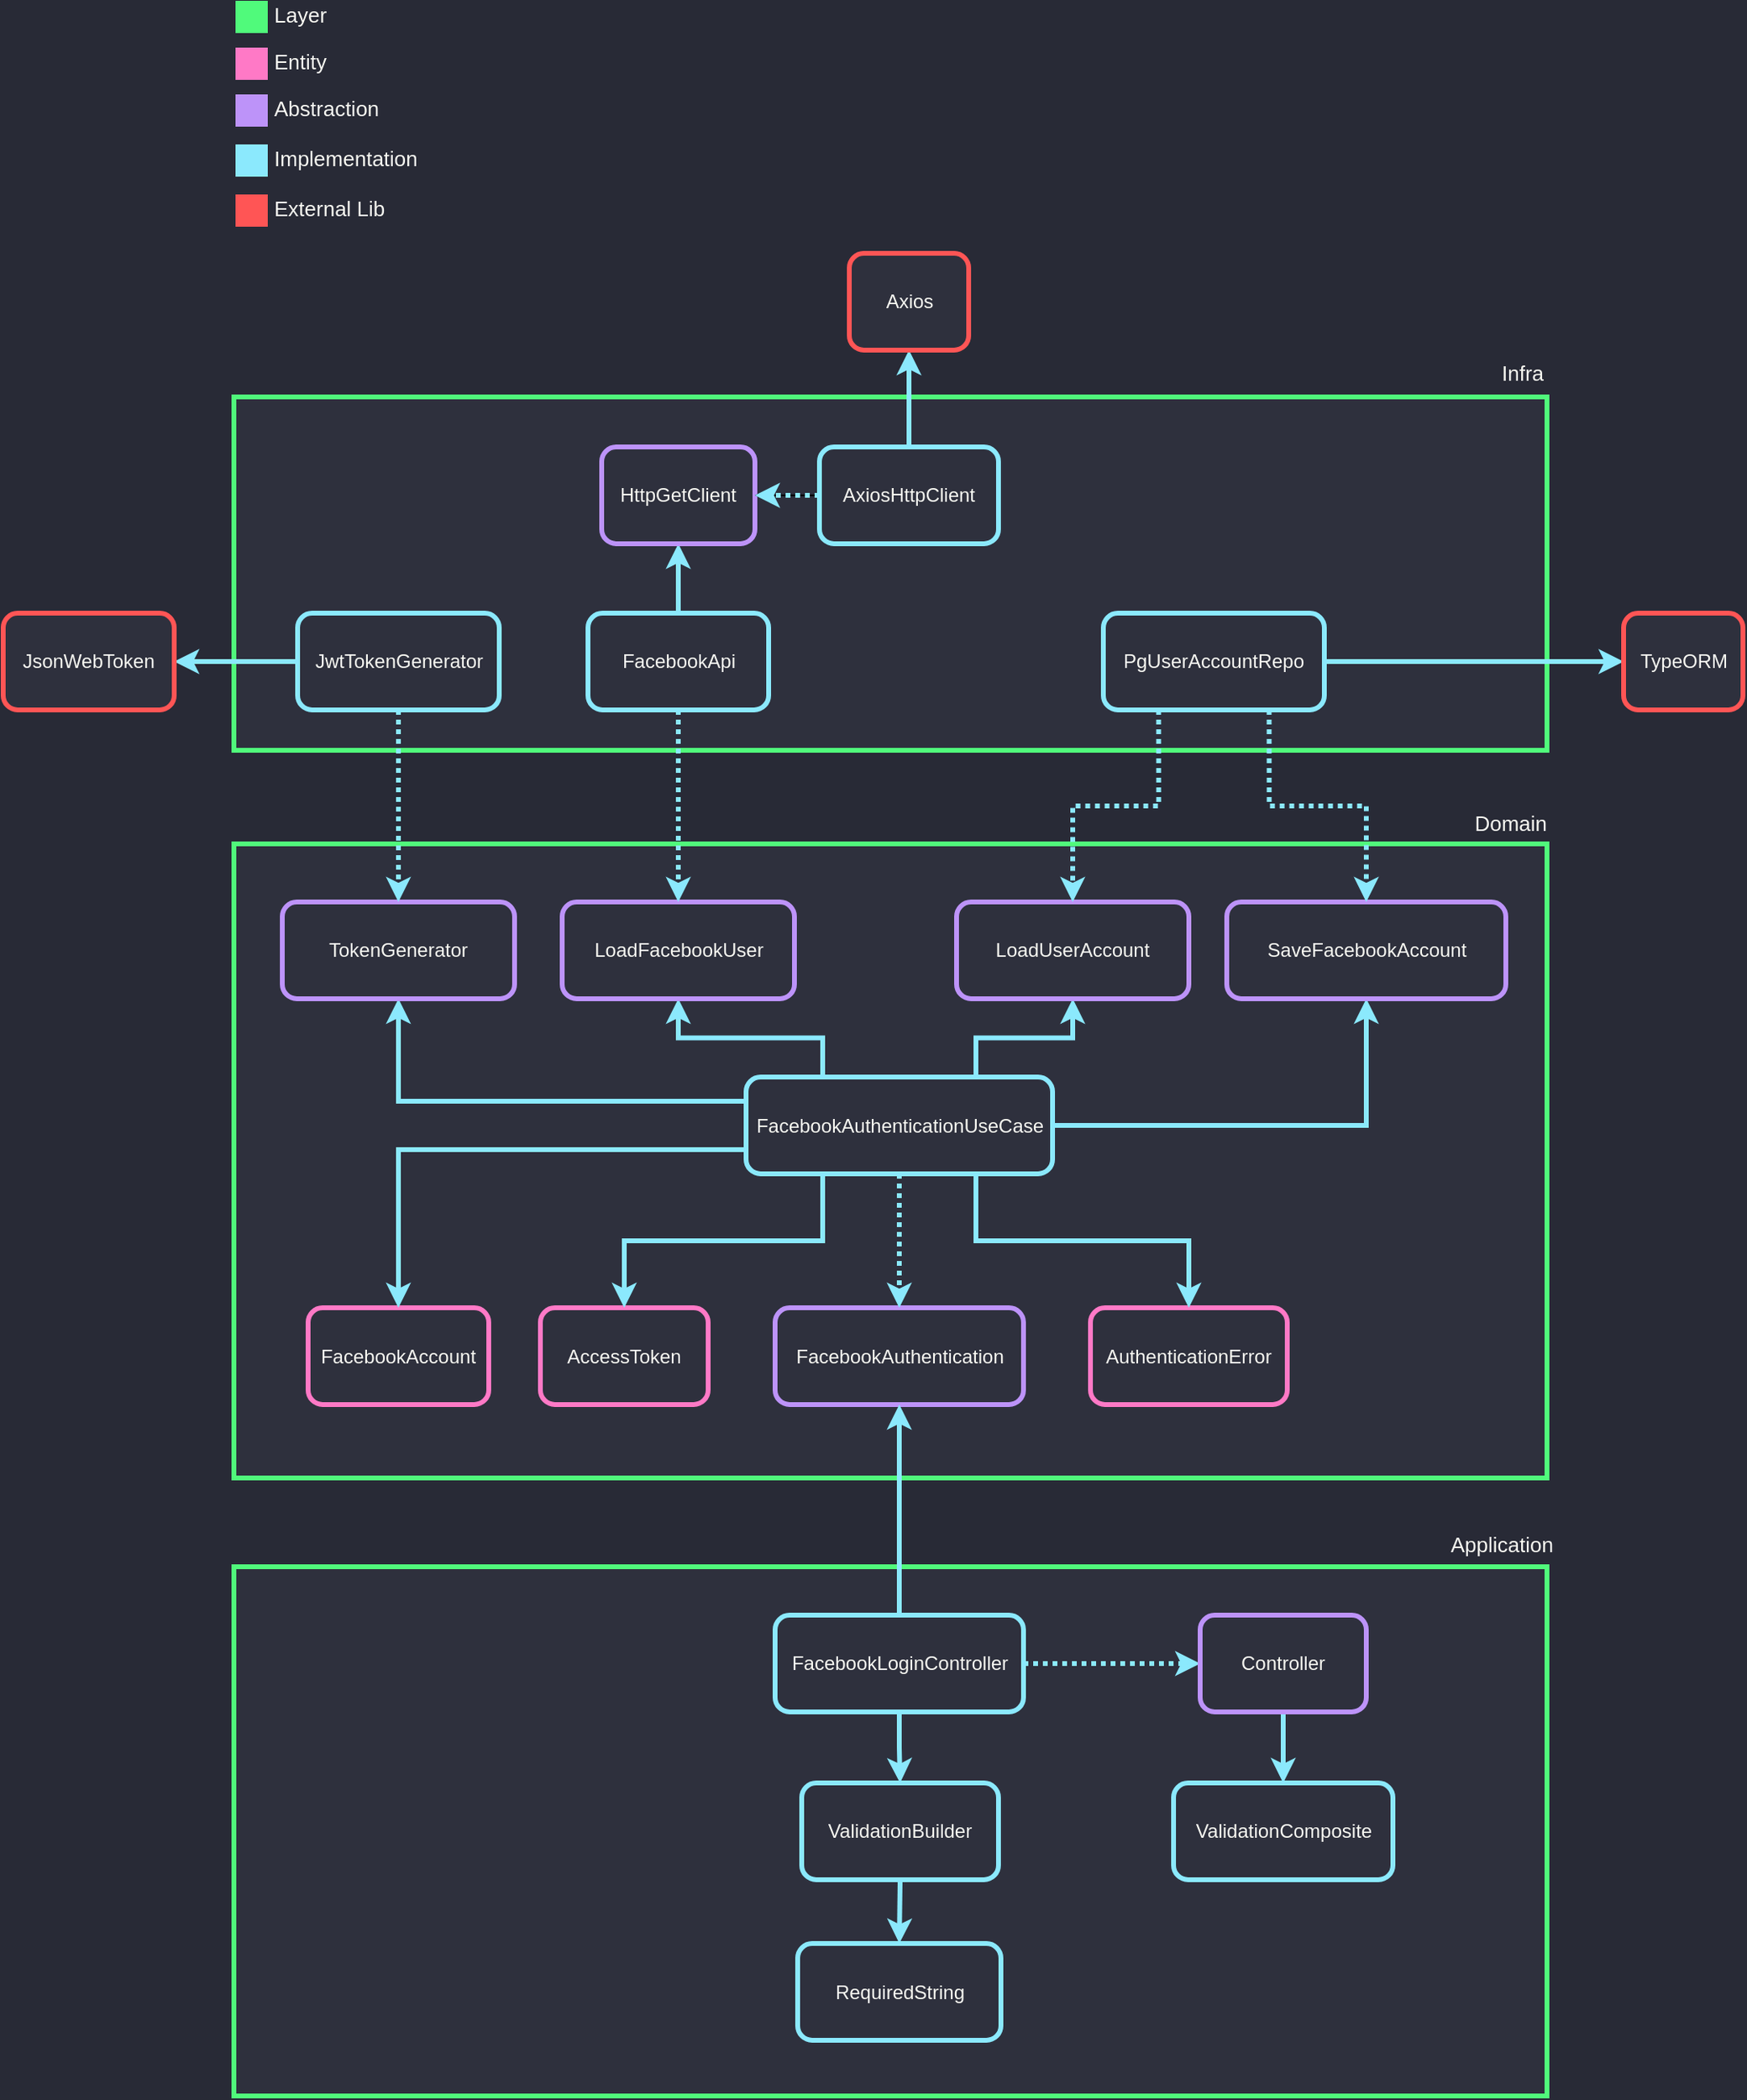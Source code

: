 <mxfile pages="1">
    <diagram id="xk0LYboaFIT9QmwzVqD-" name="Page-1">
        <mxGraphModel dx="1886" dy="1173" grid="0" gridSize="10" guides="1" tooltips="1" connect="1" arrows="1" fold="1" page="0" pageScale="1" pageWidth="827" pageHeight="1169" background="#282A36" math="0" shadow="0">
            <root>
                <mxCell id="0"/>
                <mxCell id="1" parent="0"/>
                <mxCell id="18" style="edgeStyle=orthogonalEdgeStyle;rounded=0;orthogonalLoop=1;jettySize=auto;html=1;exitX=0;exitY=0.5;exitDx=0;exitDy=0;entryX=1;entryY=0.5;entryDx=0;entryDy=0;fontSize=13;fontColor=#F8F8F2;strokeWidth=2;strokeColor=#BD93F9;" parent="1" source="20" target="22" edge="1">
                    <mxGeometry relative="1" as="geometry"/>
                </mxCell>
                <mxCell id="19" style="edgeStyle=orthogonalEdgeStyle;rounded=0;orthogonalLoop=1;jettySize=auto;html=1;exitX=1;exitY=0.5;exitDx=0;exitDy=0;entryX=0;entryY=0.5;entryDx=0;entryDy=0;strokeColor=#BD93F9;strokeWidth=2;fontSize=13;fontColor=#F8F8F2;" parent="1" source="20" target="23" edge="1">
                    <mxGeometry relative="1" as="geometry"/>
                </mxCell>
                <mxCell id="20" value="FacebookAuthentication" style="rounded=1;whiteSpace=wrap;html=1;strokeColor=#BD93F9;fillColor=#2E303D;strokeWidth=3;fontColor=#F8F8F2;" parent="1" vertex="1">
                    <mxGeometry x="-59.5" y="471.5" width="154" height="60" as="geometry"/>
                </mxCell>
                <mxCell id="22" value="AccessToken" style="rounded=1;whiteSpace=wrap;html=1;strokeColor=#FF79C6;fillColor=#2E303D;strokeWidth=3;fontColor=#F8F8F2;" parent="1" vertex="1">
                    <mxGeometry x="-205" y="471.5" width="104" height="60" as="geometry"/>
                </mxCell>
                <mxCell id="23" value="AuthenticationError" style="rounded=1;whiteSpace=wrap;html=1;strokeColor=#FF79C6;fillColor=#2E303D;strokeWidth=3;fontColor=#F8F8F2;" parent="1" vertex="1">
                    <mxGeometry x="136" y="471.5" width="122" height="60" as="geometry"/>
                </mxCell>
                <mxCell id="42" value="UserAccount" style="rounded=1;whiteSpace=wrap;html=1;strokeColor=#FF79C6;fillColor=#2E303D;strokeWidth=3;fontColor=#F8F8F2;" parent="1" vertex="1">
                    <mxGeometry x="-350.5" y="471.5" width="104" height="60" as="geometry"/>
                </mxCell>
                <mxCell id="69" value="" style="rounded=0;whiteSpace=wrap;html=1;strokeColor=none;strokeWidth=3;fillColor=#FF79C6;fontSize=13;fontColor=#F8F8F2;align=right;" parent="1" vertex="1">
                    <mxGeometry x="-394" y="-136.5" width="20" height="20" as="geometry"/>
                </mxCell>
                <mxCell id="70" value="Entity" style="text;html=1;resizable=0;points=[];autosize=1;align=left;verticalAlign=middle;spacingTop=-4;fontSize=13;fontColor=#F8F8F2;" parent="1" vertex="1">
                    <mxGeometry x="-372" y="-137.5" width="51" height="22" as="geometry"/>
                </mxCell>
                <mxCell id="71" value="" style="rounded=0;whiteSpace=wrap;html=1;strokeColor=none;strokeWidth=3;fillColor=#BD93F9;fontSize=13;fontColor=#F8F8F2;align=right;" parent="1" vertex="1">
                    <mxGeometry x="-394" y="-107.5" width="20" height="20" as="geometry"/>
                </mxCell>
                <mxCell id="72" value="Abstraction" style="text;html=1;resizable=0;points=[];autosize=1;align=left;verticalAlign=middle;spacingTop=-4;fontSize=13;fontColor=#F8F8F2;" parent="1" vertex="1">
                    <mxGeometry x="-372" y="-105.5" width="75" height="16" as="geometry"/>
                </mxCell>
                <mxCell id="73" value="" style="rounded=0;whiteSpace=wrap;html=1;strokeColor=none;strokeWidth=3;fillColor=#8BE9FD;fontSize=13;fontColor=#F8F8F2;align=right;" parent="1" vertex="1">
                    <mxGeometry x="-394" y="-76.5" width="20" height="20" as="geometry"/>
                </mxCell>
                <mxCell id="74" value="Implementation" style="text;html=1;resizable=0;points=[];autosize=1;align=left;verticalAlign=middle;spacingTop=-4;fontSize=13;fontColor=#F8F8F2;" parent="1" vertex="1">
                    <mxGeometry x="-372" y="-74.5" width="99" height="16" as="geometry"/>
                </mxCell>
                <mxCell id="75" value="" style="rounded=0;whiteSpace=wrap;html=1;strokeColor=none;strokeWidth=3;fillColor=#50FA7B;fontSize=13;fontColor=#F8F8F2;align=right;" parent="1" vertex="1">
                    <mxGeometry x="-394" y="-165.5" width="20" height="20" as="geometry"/>
                </mxCell>
                <mxCell id="76" value="Layer" style="text;html=1;resizable=0;points=[];autosize=1;align=left;verticalAlign=middle;spacingTop=-4;fontSize=13;fontColor=#F8F8F2;" parent="1" vertex="1">
                    <mxGeometry x="-372" y="-163.5" width="43" height="16" as="geometry"/>
                </mxCell>
                <mxCell id="77" value="" style="rounded=0;whiteSpace=wrap;html=1;strokeColor=#50FA7B;strokeWidth=3;fillColor=#2E303D;fontColor=#F8F8F2;" parent="1" vertex="1">
                    <mxGeometry x="-395" y="357" width="814" height="393" as="geometry"/>
                </mxCell>
                <mxCell id="135" style="edgeStyle=orthogonalEdgeStyle;rounded=0;orthogonalLoop=1;jettySize=auto;html=1;exitX=0;exitY=0.25;exitDx=0;exitDy=0;entryX=0.5;entryY=1;entryDx=0;entryDy=0;strokeColor=#8BE9FD;strokeWidth=3;" parent="1" source="80" target="134" edge="1">
                    <mxGeometry relative="1" as="geometry"/>
                </mxCell>
                <mxCell id="136" style="edgeStyle=orthogonalEdgeStyle;rounded=0;orthogonalLoop=1;jettySize=auto;html=1;exitX=0.25;exitY=0;exitDx=0;exitDy=0;entryX=0.5;entryY=1;entryDx=0;entryDy=0;strokeColor=#8BE9FD;strokeWidth=3;" parent="1" source="80" target="131" edge="1">
                    <mxGeometry relative="1" as="geometry"/>
                </mxCell>
                <mxCell id="137" style="edgeStyle=orthogonalEdgeStyle;rounded=0;orthogonalLoop=1;jettySize=auto;html=1;exitX=0.75;exitY=0;exitDx=0;exitDy=0;entryX=0.5;entryY=1;entryDx=0;entryDy=0;strokeColor=#8BE9FD;strokeWidth=3;" parent="1" source="80" target="132" edge="1">
                    <mxGeometry relative="1" as="geometry"/>
                </mxCell>
                <mxCell id="138" style="edgeStyle=orthogonalEdgeStyle;rounded=0;orthogonalLoop=1;jettySize=auto;html=1;exitX=1;exitY=0.5;exitDx=0;exitDy=0;entryX=0.5;entryY=1;entryDx=0;entryDy=0;strokeColor=#8BE9FD;strokeWidth=3;" parent="1" source="80" target="133" edge="1">
                    <mxGeometry relative="1" as="geometry"/>
                </mxCell>
                <mxCell id="80" value="FacebookAuthenticationUseCase" style="rounded=1;whiteSpace=wrap;html=1;strokeColor=#8BE9FD;fillColor=#2E303D;strokeWidth=3;fontColor=#F8F8F2;" parent="1" vertex="1">
                    <mxGeometry x="-77.5" y="501.5" width="190" height="60" as="geometry"/>
                </mxCell>
                <mxCell id="113" value="" style="rounded=0;whiteSpace=wrap;html=1;strokeColor=none;strokeWidth=3;fillColor=#FF5555;fontSize=13;fontColor=#F8F8F2;align=right;" parent="1" vertex="1">
                    <mxGeometry x="-394" y="-45.5" width="20" height="20" as="geometry"/>
                </mxCell>
                <mxCell id="114" value="External Lib" style="text;html=1;resizable=0;points=[];autosize=1;align=left;verticalAlign=middle;spacingTop=-4;fontSize=13;fontColor=#F8F8F2;" parent="1" vertex="1">
                    <mxGeometry x="-372" y="-43.5" width="79" height="16" as="geometry"/>
                </mxCell>
                <mxCell id="121" value="AuthenticationError" style="rounded=1;whiteSpace=wrap;html=1;strokeColor=#FF79C6;fillColor=#2E303D;strokeWidth=3;fontColor=#F8F8F2;" parent="1" vertex="1">
                    <mxGeometry x="136" y="644.5" width="122" height="60" as="geometry"/>
                </mxCell>
                <mxCell id="126" value="FacebookAuthentication" style="rounded=1;whiteSpace=wrap;html=1;strokeColor=#BD93F9;fillColor=#2E303D;strokeWidth=3;fontColor=#F8F8F2;" parent="1" vertex="1">
                    <mxGeometry x="-59.5" y="644.5" width="154" height="60" as="geometry"/>
                </mxCell>
                <mxCell id="128" value="AccessToken" style="rounded=1;whiteSpace=wrap;html=1;strokeColor=#FF79C6;fillColor=#2E303D;strokeWidth=3;fontColor=#F8F8F2;" parent="1" vertex="1">
                    <mxGeometry x="-205" y="644.5" width="104" height="60" as="geometry"/>
                </mxCell>
                <mxCell id="130" style="edgeStyle=orthogonalEdgeStyle;rounded=0;orthogonalLoop=1;jettySize=auto;html=1;exitX=0.5;exitY=1;exitDx=0;exitDy=0;entryX=0.5;entryY=0;entryDx=0;entryDy=0;strokeWidth=3;strokeColor=#8BE9FD;dashed=1;dashPattern=1 1;" parent="1" source="80" target="126" edge="1">
                    <mxGeometry relative="1" as="geometry"/>
                </mxCell>
                <mxCell id="131" value="LoadFacebookUser" style="rounded=1;whiteSpace=wrap;html=1;strokeColor=#BD93F9;fillColor=#2E303D;strokeWidth=3;fontColor=#F8F8F2;" parent="1" vertex="1">
                    <mxGeometry x="-191.5" y="393" width="144" height="60" as="geometry"/>
                </mxCell>
                <mxCell id="132" value="LoadUserAccount" style="rounded=1;whiteSpace=wrap;html=1;strokeColor=#BD93F9;fillColor=#2E303D;strokeWidth=3;fontColor=#F8F8F2;" parent="1" vertex="1">
                    <mxGeometry x="53" y="393" width="144" height="60" as="geometry"/>
                </mxCell>
                <mxCell id="133" value="SaveFacebookAccount" style="rounded=1;whiteSpace=wrap;html=1;strokeColor=#BD93F9;fillColor=#2E303D;strokeWidth=3;fontColor=#F8F8F2;" parent="1" vertex="1">
                    <mxGeometry x="220.5" y="393" width="173" height="60" as="geometry"/>
                </mxCell>
                <mxCell id="134" value="TokenGenerator" style="rounded=1;whiteSpace=wrap;html=1;strokeColor=#BD93F9;fillColor=#2E303D;strokeWidth=3;fontColor=#F8F8F2;" parent="1" vertex="1">
                    <mxGeometry x="-365" y="393" width="144" height="60" as="geometry"/>
                </mxCell>
                <mxCell id="139" style="edgeStyle=orthogonalEdgeStyle;rounded=0;orthogonalLoop=1;jettySize=auto;html=1;exitX=0.25;exitY=1;exitDx=0;exitDy=0;entryX=0.5;entryY=0;entryDx=0;entryDy=0;strokeColor=#8BE9FD;strokeWidth=3;" parent="1" source="80" target="128" edge="1">
                    <mxGeometry relative="1" as="geometry"/>
                </mxCell>
                <mxCell id="140" style="edgeStyle=orthogonalEdgeStyle;rounded=0;orthogonalLoop=1;jettySize=auto;html=1;exitX=0.75;exitY=1;exitDx=0;exitDy=0;strokeColor=#8BE9FD;strokeWidth=3;entryX=0.5;entryY=0;entryDx=0;entryDy=0;" parent="1" source="80" target="121" edge="1">
                    <mxGeometry relative="1" as="geometry">
                        <mxPoint x="197" y="645" as="targetPoint"/>
                    </mxGeometry>
                </mxCell>
                <mxCell id="141" value="FacebookAccount" style="rounded=1;whiteSpace=wrap;html=1;strokeColor=#FF79C6;fillColor=#2E303D;strokeWidth=3;fontColor=#F8F8F2;" parent="1" vertex="1">
                    <mxGeometry x="-349" y="644.5" width="112" height="60" as="geometry"/>
                </mxCell>
                <mxCell id="142" style="edgeStyle=orthogonalEdgeStyle;rounded=0;orthogonalLoop=1;jettySize=auto;html=1;exitX=0;exitY=0.75;exitDx=0;exitDy=0;entryX=0.5;entryY=0;entryDx=0;entryDy=0;strokeColor=#8BE9FD;strokeWidth=3;" parent="1" source="80" target="141" edge="1">
                    <mxGeometry relative="1" as="geometry"/>
                </mxCell>
                <mxCell id="143" value="Domain" style="text;html=1;resizable=0;points=[];autosize=1;align=right;verticalAlign=bottom;spacingTop=-4;fontColor=#F8F8F2;fontSize=13;" parent="1" vertex="1">
                    <mxGeometry x="366" y="338.5" width="54" height="16" as="geometry"/>
                </mxCell>
                <mxCell id="144" value="" style="rounded=0;whiteSpace=wrap;html=1;strokeColor=#50FA7B;strokeWidth=3;fillColor=#2E303D;fontColor=#F8F8F2;" parent="1" vertex="1">
                    <mxGeometry x="-395" y="80" width="814" height="219" as="geometry"/>
                </mxCell>
                <mxCell id="148" value="Infra" style="text;html=1;resizable=0;points=[];autosize=1;align=right;verticalAlign=bottom;spacingTop=-4;fontColor=#F8F8F2;fontSize=13;" parent="1" vertex="1">
                    <mxGeometry x="382" y="59.5" width="36" height="16" as="geometry"/>
                </mxCell>
                <mxCell id="153" style="edgeStyle=orthogonalEdgeStyle;rounded=0;orthogonalLoop=1;jettySize=auto;html=1;exitX=0;exitY=0.5;exitDx=0;exitDy=0;entryX=1;entryY=0.5;entryDx=0;entryDy=0;fontSize=13;fontColor=#F8F8F2;strokeWidth=2;strokeColor=#BD93F9;" parent="1" edge="1">
                    <mxGeometry relative="1" as="geometry">
                        <mxPoint x="-102" y="213" as="targetPoint"/>
                    </mxGeometry>
                </mxCell>
                <mxCell id="154" style="edgeStyle=orthogonalEdgeStyle;rounded=0;orthogonalLoop=1;jettySize=auto;html=1;exitX=1;exitY=0.5;exitDx=0;exitDy=0;entryX=0;entryY=0.5;entryDx=0;entryDy=0;strokeColor=#BD93F9;strokeWidth=2;fontSize=13;fontColor=#F8F8F2;" parent="1" edge="1">
                    <mxGeometry relative="1" as="geometry">
                        <mxPoint x="94" y="213" as="sourcePoint"/>
                    </mxGeometry>
                </mxCell>
                <mxCell id="160" style="edgeStyle=orthogonalEdgeStyle;rounded=0;orthogonalLoop=1;jettySize=auto;html=1;exitX=0.5;exitY=1;exitDx=0;exitDy=0;entryX=0.5;entryY=0;entryDx=0;entryDy=0;dashed=1;dashPattern=1 1;strokeColor=#8BE9FD;strokeWidth=3;" parent="1" source="159" target="131" edge="1">
                    <mxGeometry relative="1" as="geometry"/>
                </mxCell>
                <mxCell id="162" style="edgeStyle=orthogonalEdgeStyle;rounded=0;orthogonalLoop=1;jettySize=auto;html=1;exitX=0.5;exitY=0;exitDx=0;exitDy=0;entryX=0.5;entryY=1;entryDx=0;entryDy=0;strokeColor=#8BE9FD;strokeWidth=3;" parent="1" source="159" target="161" edge="1">
                    <mxGeometry relative="1" as="geometry"/>
                </mxCell>
                <mxCell id="159" value="FacebookApi" style="rounded=1;whiteSpace=wrap;html=1;strokeColor=#8BE9FD;fillColor=#2E303D;strokeWidth=3;fontColor=#F8F8F2;" parent="1" vertex="1">
                    <mxGeometry x="-175.5" y="214" width="112" height="60" as="geometry"/>
                </mxCell>
                <mxCell id="161" value="HttpGetClient" style="rounded=1;whiteSpace=wrap;html=1;strokeColor=#BD93F9;fillColor=#2E303D;strokeWidth=3;fontColor=#F8F8F2;" parent="1" vertex="1">
                    <mxGeometry x="-167" y="111" width="95" height="60" as="geometry"/>
                </mxCell>
                <mxCell id="165" style="edgeStyle=orthogonalEdgeStyle;rounded=0;orthogonalLoop=1;jettySize=auto;html=1;exitX=0;exitY=0.5;exitDx=0;exitDy=0;entryX=1;entryY=0.5;entryDx=0;entryDy=0;" parent="1" source="163" target="161" edge="1">
                    <mxGeometry relative="1" as="geometry"/>
                </mxCell>
                <mxCell id="166" value="" style="edgeStyle=orthogonalEdgeStyle;rounded=0;orthogonalLoop=1;jettySize=auto;html=1;dashed=1;dashPattern=1 1;strokeColor=#8BE9FD;strokeWidth=3;" parent="1" source="163" target="161" edge="1">
                    <mxGeometry relative="1" as="geometry"/>
                </mxCell>
                <mxCell id="167" style="edgeStyle=orthogonalEdgeStyle;rounded=0;orthogonalLoop=1;jettySize=auto;html=1;exitX=0.5;exitY=0;exitDx=0;exitDy=0;entryX=0.5;entryY=1;entryDx=0;entryDy=0;strokeColor=#8BE9FD;strokeWidth=3;" parent="1" source="163" target="164" edge="1">
                    <mxGeometry relative="1" as="geometry"/>
                </mxCell>
                <mxCell id="163" value="AxiosHttpClient" style="rounded=1;whiteSpace=wrap;html=1;strokeColor=#8BE9FD;fillColor=#2E303D;strokeWidth=3;fontColor=#F8F8F2;" parent="1" vertex="1">
                    <mxGeometry x="-32" y="111" width="111" height="60" as="geometry"/>
                </mxCell>
                <mxCell id="164" value="Axios" style="rounded=1;whiteSpace=wrap;html=1;strokeColor=#FF5555;fillColor=#2E303D;strokeWidth=3;fontColor=#F8F8F2;" parent="1" vertex="1">
                    <mxGeometry x="-13.5" y="-9" width="74" height="60" as="geometry"/>
                </mxCell>
                <mxCell id="169" style="edgeStyle=orthogonalEdgeStyle;rounded=0;orthogonalLoop=1;jettySize=auto;html=1;exitX=0.5;exitY=1;exitDx=0;exitDy=0;entryX=0.5;entryY=0;entryDx=0;entryDy=0;dashed=1;dashPattern=1 1;strokeColor=#8BE9FD;strokeWidth=3;" parent="1" source="168" target="134" edge="1">
                    <mxGeometry relative="1" as="geometry"/>
                </mxCell>
                <mxCell id="171" style="edgeStyle=orthogonalEdgeStyle;rounded=0;orthogonalLoop=1;jettySize=auto;html=1;exitX=0;exitY=0.5;exitDx=0;exitDy=0;entryX=1;entryY=0.5;entryDx=0;entryDy=0;strokeColor=#8BE9FD;strokeWidth=3;" parent="1" source="168" target="170" edge="1">
                    <mxGeometry relative="1" as="geometry"/>
                </mxCell>
                <mxCell id="168" value="JwtTokenGenerator" style="rounded=1;whiteSpace=wrap;html=1;strokeColor=#8BE9FD;fillColor=#2E303D;strokeWidth=3;fontColor=#F8F8F2;" parent="1" vertex="1">
                    <mxGeometry x="-355.5" y="214" width="125" height="60" as="geometry"/>
                </mxCell>
                <mxCell id="170" value="JsonWebToken" style="rounded=1;whiteSpace=wrap;html=1;strokeColor=#FF5555;fillColor=#2E303D;strokeWidth=3;fontColor=#F8F8F2;" parent="1" vertex="1">
                    <mxGeometry x="-538" y="214" width="106" height="60" as="geometry"/>
                </mxCell>
                <mxCell id="173" style="edgeStyle=orthogonalEdgeStyle;rounded=0;orthogonalLoop=1;jettySize=auto;html=1;exitX=0.25;exitY=1;exitDx=0;exitDy=0;entryX=0.5;entryY=0;entryDx=0;entryDy=0;dashed=1;dashPattern=1 1;strokeColor=#8BE9FD;strokeWidth=3;" parent="1" source="172" target="132" edge="1">
                    <mxGeometry relative="1" as="geometry"/>
                </mxCell>
                <mxCell id="174" style="edgeStyle=orthogonalEdgeStyle;rounded=0;orthogonalLoop=1;jettySize=auto;html=1;exitX=0.75;exitY=1;exitDx=0;exitDy=0;entryX=0.5;entryY=0;entryDx=0;entryDy=0;dashed=1;dashPattern=1 1;strokeColor=#8BE9FD;strokeWidth=3;" parent="1" source="172" target="133" edge="1">
                    <mxGeometry relative="1" as="geometry"/>
                </mxCell>
                <mxCell id="176" style="edgeStyle=orthogonalEdgeStyle;rounded=0;orthogonalLoop=1;jettySize=auto;html=1;exitX=1;exitY=0.5;exitDx=0;exitDy=0;entryX=0;entryY=0.5;entryDx=0;entryDy=0;strokeColor=#8BE9FD;strokeWidth=3;" parent="1" source="172" target="175" edge="1">
                    <mxGeometry relative="1" as="geometry"/>
                </mxCell>
                <mxCell id="172" value="PgUserAccountRepo" style="rounded=1;whiteSpace=wrap;html=1;strokeColor=#8BE9FD;fillColor=#2E303D;strokeWidth=3;fontColor=#F8F8F2;" parent="1" vertex="1">
                    <mxGeometry x="144" y="214" width="137" height="60" as="geometry"/>
                </mxCell>
                <mxCell id="175" value="TypeORM" style="rounded=1;whiteSpace=wrap;html=1;strokeColor=#FF5555;fillColor=#2E303D;strokeWidth=3;fontColor=#F8F8F2;" parent="1" vertex="1">
                    <mxGeometry x="466.5" y="214" width="74" height="60" as="geometry"/>
                </mxCell>
                <mxCell id="177" value="" style="rounded=0;whiteSpace=wrap;html=1;strokeColor=#50FA7B;strokeWidth=3;fillColor=#2E303D;fontColor=#F8F8F2;" parent="1" vertex="1">
                    <mxGeometry x="-395" y="805" width="814" height="328" as="geometry"/>
                </mxCell>
                <mxCell id="181" value="Application" style="text;html=1;resizable=0;points=[];autosize=1;align=right;verticalAlign=bottom;spacingTop=-4;fontColor=#F8F8F2;fontSize=13;" parent="1" vertex="1">
                    <mxGeometry x="350.5" y="786" width="73" height="16" as="geometry"/>
                </mxCell>
                <mxCell id="190" style="edgeStyle=orthogonalEdgeStyle;rounded=0;orthogonalLoop=1;jettySize=auto;html=1;exitX=0.5;exitY=0;exitDx=0;exitDy=0;entryX=0.5;entryY=1;entryDx=0;entryDy=0;strokeColor=#8BE9FD;strokeWidth=3;" parent="1" source="187" target="126" edge="1">
                    <mxGeometry relative="1" as="geometry"/>
                </mxCell>
                <mxCell id="193" style="edgeStyle=orthogonalEdgeStyle;rounded=0;orthogonalLoop=1;jettySize=auto;html=1;exitX=0.5;exitY=1;exitDx=0;exitDy=0;entryX=0.5;entryY=0;entryDx=0;entryDy=0;strokeColor=#8BE9FD;strokeWidth=3;" parent="1" source="187" target="192" edge="1">
                    <mxGeometry relative="1" as="geometry"/>
                </mxCell>
                <mxCell id="196" style="edgeStyle=orthogonalEdgeStyle;rounded=0;orthogonalLoop=1;jettySize=auto;html=1;exitX=1;exitY=0.5;exitDx=0;exitDy=0;entryX=0;entryY=0.5;entryDx=0;entryDy=0;strokeColor=#8BE9FD;strokeWidth=3;dashed=1;dashPattern=1 1;" parent="1" source="187" target="195" edge="1">
                    <mxGeometry relative="1" as="geometry"/>
                </mxCell>
                <mxCell id="187" value="FacebookLoginController" style="rounded=1;whiteSpace=wrap;html=1;strokeColor=#8BE9FD;fillColor=#2E303D;strokeWidth=3;fontColor=#F8F8F2;" parent="1" vertex="1">
                    <mxGeometry x="-59.5" y="835" width="154" height="60" as="geometry"/>
                </mxCell>
                <mxCell id="191" value="ValidationComposite" style="rounded=1;whiteSpace=wrap;html=1;strokeColor=#8BE9FD;fillColor=#2E303D;strokeWidth=3;fontColor=#F8F8F2;" parent="1" vertex="1">
                    <mxGeometry x="187.5" y="939" width="136" height="60" as="geometry"/>
                </mxCell>
                <mxCell id="198" style="edgeStyle=orthogonalEdgeStyle;rounded=0;orthogonalLoop=1;jettySize=auto;html=1;exitX=0.5;exitY=1;exitDx=0;exitDy=0;entryX=0.5;entryY=0;entryDx=0;entryDy=0;strokeColor=#8BE9FD;strokeWidth=3;" parent="1" source="192" target="197" edge="1">
                    <mxGeometry relative="1" as="geometry"/>
                </mxCell>
                <mxCell id="192" value="ValidationBuilder" style="rounded=1;whiteSpace=wrap;html=1;strokeColor=#8BE9FD;fillColor=#2E303D;strokeWidth=3;fontColor=#F8F8F2;" parent="1" vertex="1">
                    <mxGeometry x="-43" y="939" width="122" height="60" as="geometry"/>
                </mxCell>
                <mxCell id="199" style="edgeStyle=orthogonalEdgeStyle;rounded=0;orthogonalLoop=1;jettySize=auto;html=1;exitX=0.5;exitY=1;exitDx=0;exitDy=0;entryX=0.5;entryY=0;entryDx=0;entryDy=0;strokeColor=#8BE9FD;strokeWidth=3;" parent="1" source="195" target="191" edge="1">
                    <mxGeometry relative="1" as="geometry"/>
                </mxCell>
                <mxCell id="195" value="Controller" style="rounded=1;whiteSpace=wrap;html=1;strokeColor=#BD93F9;fillColor=#2E303D;strokeWidth=3;fontColor=#F8F8F2;" parent="1" vertex="1">
                    <mxGeometry x="204" y="835" width="103" height="60" as="geometry"/>
                </mxCell>
                <mxCell id="197" value="RequiredString" style="rounded=1;whiteSpace=wrap;html=1;strokeColor=#8BE9FD;fillColor=#2E303D;strokeWidth=3;fontColor=#F8F8F2;" parent="1" vertex="1">
                    <mxGeometry x="-45.5" y="1038.5" width="126" height="60" as="geometry"/>
                </mxCell>
            </root>
        </mxGraphModel>
    </diagram>
</mxfile>
